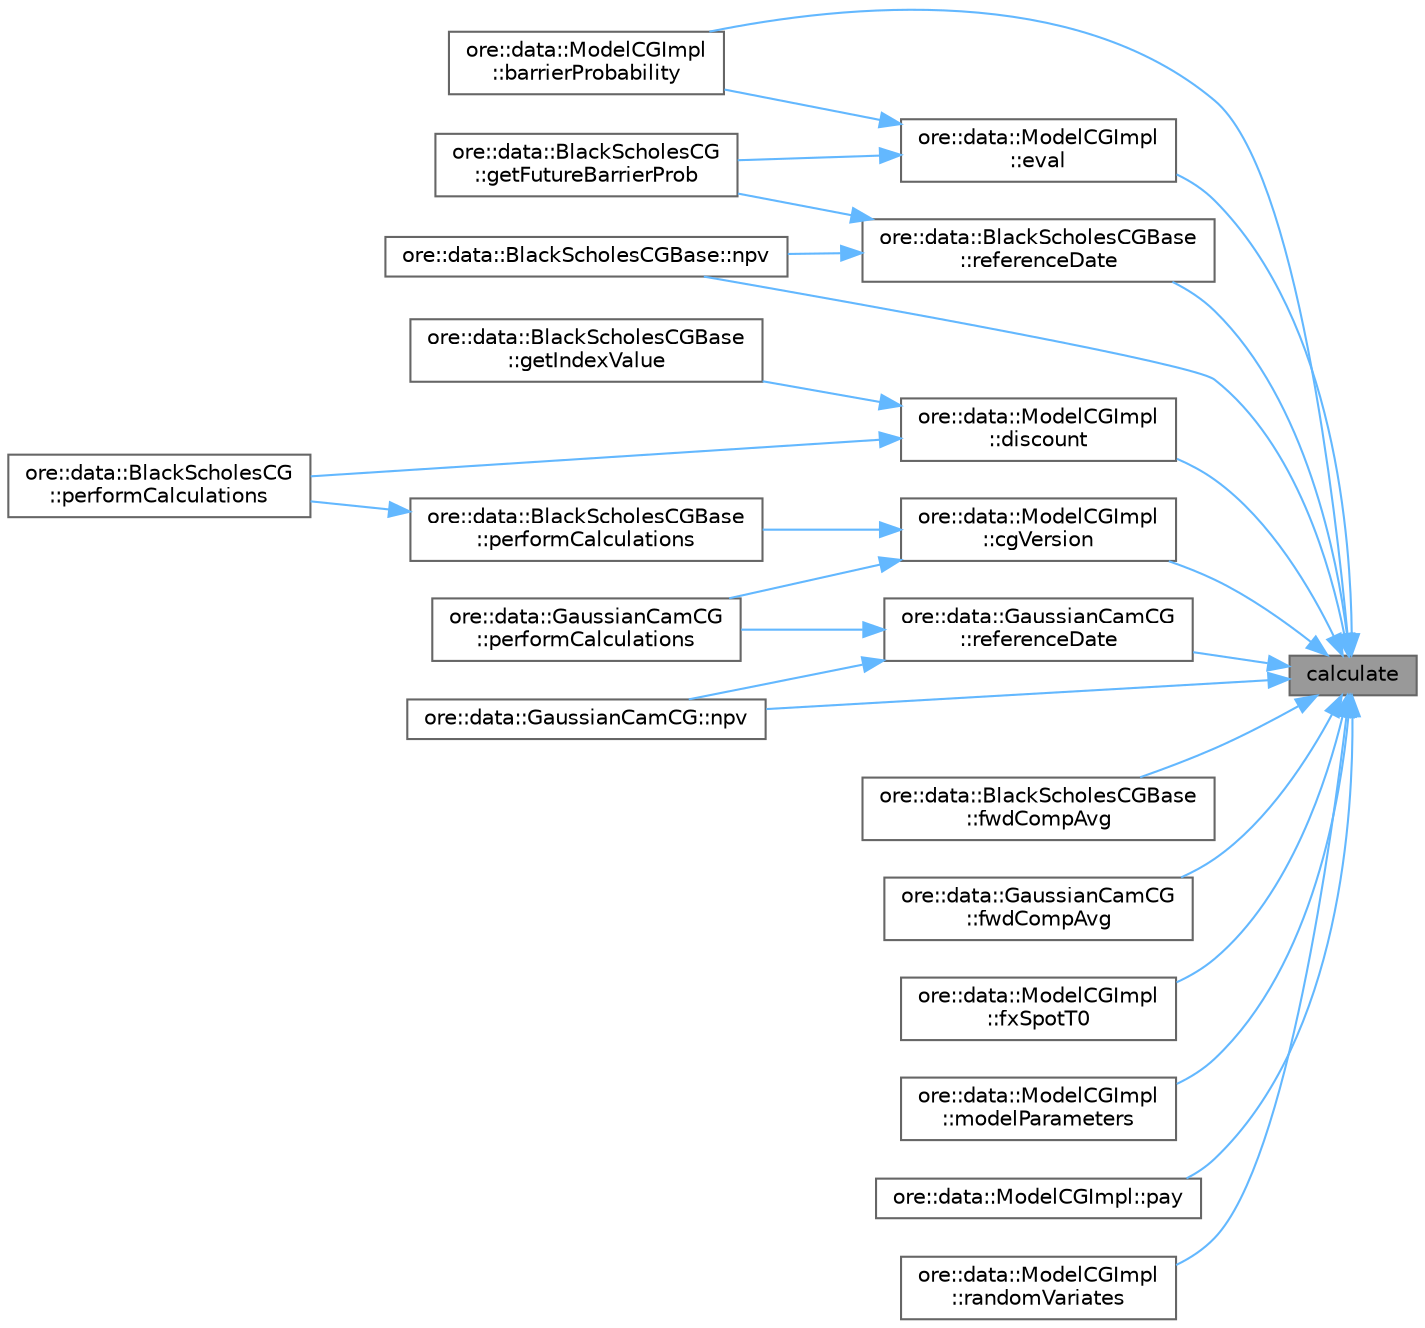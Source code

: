 digraph "calculate"
{
 // INTERACTIVE_SVG=YES
 // LATEX_PDF_SIZE
  bgcolor="transparent";
  edge [fontname=Helvetica,fontsize=10,labelfontname=Helvetica,labelfontsize=10];
  node [fontname=Helvetica,fontsize=10,shape=box,height=0.2,width=0.4];
  rankdir="RL";
  Node1 [label="calculate",height=0.2,width=0.4,color="gray40", fillcolor="grey60", style="filled", fontcolor="black",tooltip=" "];
  Node1 -> Node2 [dir="back",color="steelblue1",style="solid"];
  Node2 [label="ore::data::ModelCGImpl\l::barrierProbability",height=0.2,width=0.4,color="grey40", fillcolor="white", style="filled",URL="$classore_1_1data_1_1_model_c_g_impl.html#a935b238fcd1d59e45582e83c9de40ba8",tooltip=" "];
  Node1 -> Node3 [dir="back",color="steelblue1",style="solid"];
  Node3 [label="ore::data::ModelCGImpl\l::cgVersion",height=0.2,width=0.4,color="grey40", fillcolor="white", style="filled",URL="$classore_1_1data_1_1_model_c_g_impl.html#a3a0f80d541e893e1eaf8f982f62c9499",tooltip=" "];
  Node3 -> Node4 [dir="back",color="steelblue1",style="solid"];
  Node4 [label="ore::data::BlackScholesCGBase\l::performCalculations",height=0.2,width=0.4,color="grey40", fillcolor="white", style="filled",URL="$classore_1_1data_1_1_black_scholes_c_g_base.html#a1127cccc9668a02247dc139d27121708",tooltip=" "];
  Node4 -> Node5 [dir="back",color="steelblue1",style="solid"];
  Node5 [label="ore::data::BlackScholesCG\l::performCalculations",height=0.2,width=0.4,color="grey40", fillcolor="white", style="filled",URL="$classore_1_1data_1_1_black_scholes_c_g.html#a1127cccc9668a02247dc139d27121708",tooltip=" "];
  Node3 -> Node6 [dir="back",color="steelblue1",style="solid"];
  Node6 [label="ore::data::GaussianCamCG\l::performCalculations",height=0.2,width=0.4,color="grey40", fillcolor="white", style="filled",URL="$classore_1_1data_1_1_gaussian_cam_c_g.html#a1127cccc9668a02247dc139d27121708",tooltip=" "];
  Node1 -> Node7 [dir="back",color="steelblue1",style="solid"];
  Node7 [label="ore::data::ModelCGImpl\l::discount",height=0.2,width=0.4,color="grey40", fillcolor="white", style="filled",URL="$classore_1_1data_1_1_model_c_g_impl.html#a44b8187e17888b27e1ff5c98a214a96b",tooltip=" "];
  Node7 -> Node8 [dir="back",color="steelblue1",style="solid"];
  Node8 [label="ore::data::BlackScholesCGBase\l::getIndexValue",height=0.2,width=0.4,color="grey40", fillcolor="white", style="filled",URL="$classore_1_1data_1_1_black_scholes_c_g_base.html#acda3059c2cee3c6462c5083590438a40",tooltip=" "];
  Node7 -> Node5 [dir="back",color="steelblue1",style="solid"];
  Node1 -> Node9 [dir="back",color="steelblue1",style="solid"];
  Node9 [label="ore::data::ModelCGImpl\l::eval",height=0.2,width=0.4,color="grey40", fillcolor="white", style="filled",URL="$classore_1_1data_1_1_model_c_g_impl.html#af4890e5ce9f5da39271fcd03a5fa4ded",tooltip=" "];
  Node9 -> Node2 [dir="back",color="steelblue1",style="solid"];
  Node9 -> Node10 [dir="back",color="steelblue1",style="solid"];
  Node10 [label="ore::data::BlackScholesCG\l::getFutureBarrierProb",height=0.2,width=0.4,color="grey40", fillcolor="white", style="filled",URL="$classore_1_1data_1_1_black_scholes_c_g.html#a4881d30442518e57e72ec865222d5940",tooltip=" "];
  Node1 -> Node11 [dir="back",color="steelblue1",style="solid"];
  Node11 [label="ore::data::BlackScholesCGBase\l::fwdCompAvg",height=0.2,width=0.4,color="grey40", fillcolor="white", style="filled",URL="$classore_1_1data_1_1_black_scholes_c_g_base.html#ab416b70f2e10c069c2d27f932b3f7648",tooltip=" "];
  Node1 -> Node12 [dir="back",color="steelblue1",style="solid"];
  Node12 [label="ore::data::GaussianCamCG\l::fwdCompAvg",height=0.2,width=0.4,color="grey40", fillcolor="white", style="filled",URL="$classore_1_1data_1_1_gaussian_cam_c_g.html#ab416b70f2e10c069c2d27f932b3f7648",tooltip=" "];
  Node1 -> Node13 [dir="back",color="steelblue1",style="solid"];
  Node13 [label="ore::data::ModelCGImpl\l::fxSpotT0",height=0.2,width=0.4,color="grey40", fillcolor="white", style="filled",URL="$classore_1_1data_1_1_model_c_g_impl.html#abc30bda7ddad095ee4b33a251a0ea88f",tooltip=" "];
  Node1 -> Node14 [dir="back",color="steelblue1",style="solid"];
  Node14 [label="ore::data::ModelCGImpl\l::modelParameters",height=0.2,width=0.4,color="grey40", fillcolor="white", style="filled",URL="$classore_1_1data_1_1_model_c_g_impl.html#acc9cc2d9e6a305ff6ad84bbfc2c9beee",tooltip=" "];
  Node1 -> Node15 [dir="back",color="steelblue1",style="solid"];
  Node15 [label="ore::data::BlackScholesCGBase::npv",height=0.2,width=0.4,color="grey40", fillcolor="white", style="filled",URL="$classore_1_1data_1_1_black_scholes_c_g_base.html#a1bd61c1de42024a10bc407e0cc8fa597",tooltip=" "];
  Node1 -> Node16 [dir="back",color="steelblue1",style="solid"];
  Node16 [label="ore::data::GaussianCamCG::npv",height=0.2,width=0.4,color="grey40", fillcolor="white", style="filled",URL="$classore_1_1data_1_1_gaussian_cam_c_g.html#a1bd61c1de42024a10bc407e0cc8fa597",tooltip=" "];
  Node1 -> Node17 [dir="back",color="steelblue1",style="solid"];
  Node17 [label="ore::data::ModelCGImpl::pay",height=0.2,width=0.4,color="grey40", fillcolor="white", style="filled",URL="$classore_1_1data_1_1_model_c_g_impl.html#a2f93b4275feadabb3c19686533390aa4",tooltip=" "];
  Node1 -> Node18 [dir="back",color="steelblue1",style="solid"];
  Node18 [label="ore::data::ModelCGImpl\l::randomVariates",height=0.2,width=0.4,color="grey40", fillcolor="white", style="filled",URL="$classore_1_1data_1_1_model_c_g_impl.html#ad29b16fe3980e9dbfa8853851a004809",tooltip=" "];
  Node1 -> Node19 [dir="back",color="steelblue1",style="solid"];
  Node19 [label="ore::data::BlackScholesCGBase\l::referenceDate",height=0.2,width=0.4,color="grey40", fillcolor="white", style="filled",URL="$classore_1_1data_1_1_black_scholes_c_g_base.html#a5ce8b0af276b7c06ab424e688ae2d318",tooltip=" "];
  Node19 -> Node10 [dir="back",color="steelblue1",style="solid"];
  Node19 -> Node15 [dir="back",color="steelblue1",style="solid"];
  Node1 -> Node20 [dir="back",color="steelblue1",style="solid"];
  Node20 [label="ore::data::GaussianCamCG\l::referenceDate",height=0.2,width=0.4,color="grey40", fillcolor="white", style="filled",URL="$classore_1_1data_1_1_gaussian_cam_c_g.html#a5ce8b0af276b7c06ab424e688ae2d318",tooltip=" "];
  Node20 -> Node16 [dir="back",color="steelblue1",style="solid"];
  Node20 -> Node6 [dir="back",color="steelblue1",style="solid"];
}
